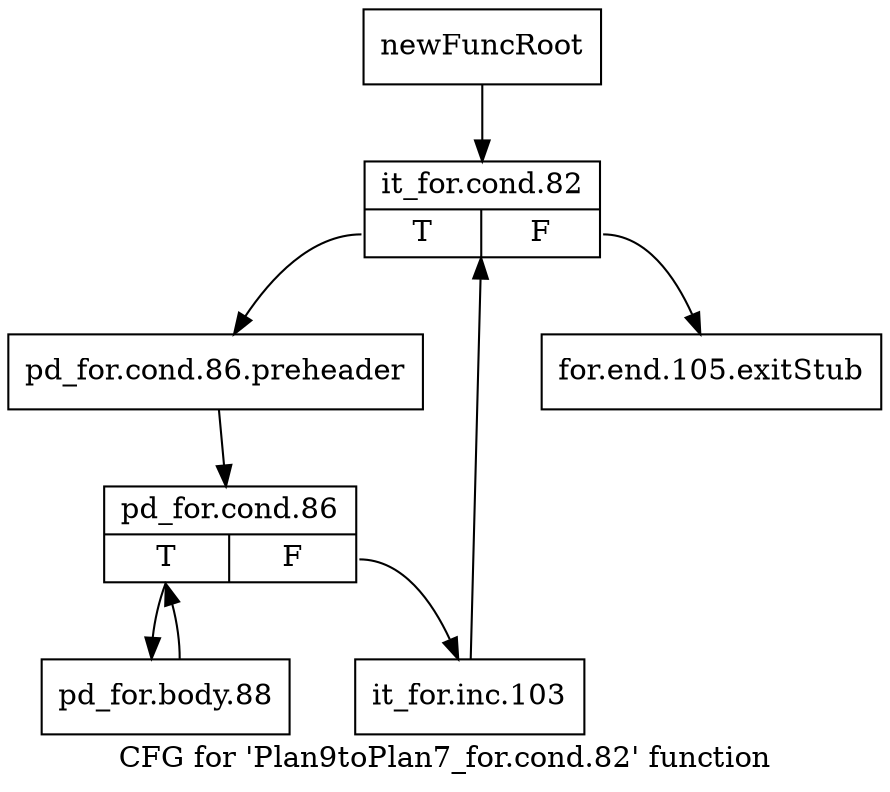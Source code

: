 digraph "CFG for 'Plan9toPlan7_for.cond.82' function" {
	label="CFG for 'Plan9toPlan7_for.cond.82' function";

	Node0x31e55d0 [shape=record,label="{newFuncRoot}"];
	Node0x31e55d0 -> Node0x31e5a60;
	Node0x31e5a10 [shape=record,label="{for.end.105.exitStub}"];
	Node0x31e5a60 [shape=record,label="{it_for.cond.82|{<s0>T|<s1>F}}"];
	Node0x31e5a60:s0 -> Node0x31e5ab0;
	Node0x31e5a60:s1 -> Node0x31e5a10;
	Node0x31e5ab0 [shape=record,label="{pd_for.cond.86.preheader}"];
	Node0x31e5ab0 -> Node0x31e5b00;
	Node0x31e5b00 [shape=record,label="{pd_for.cond.86|{<s0>T|<s1>F}}"];
	Node0x31e5b00:s0 -> Node0x31e5ba0;
	Node0x31e5b00:s1 -> Node0x31e5b50;
	Node0x31e5b50 [shape=record,label="{it_for.inc.103}"];
	Node0x31e5b50 -> Node0x31e5a60;
	Node0x31e5ba0 [shape=record,label="{pd_for.body.88}"];
	Node0x31e5ba0 -> Node0x31e5b00;
}
